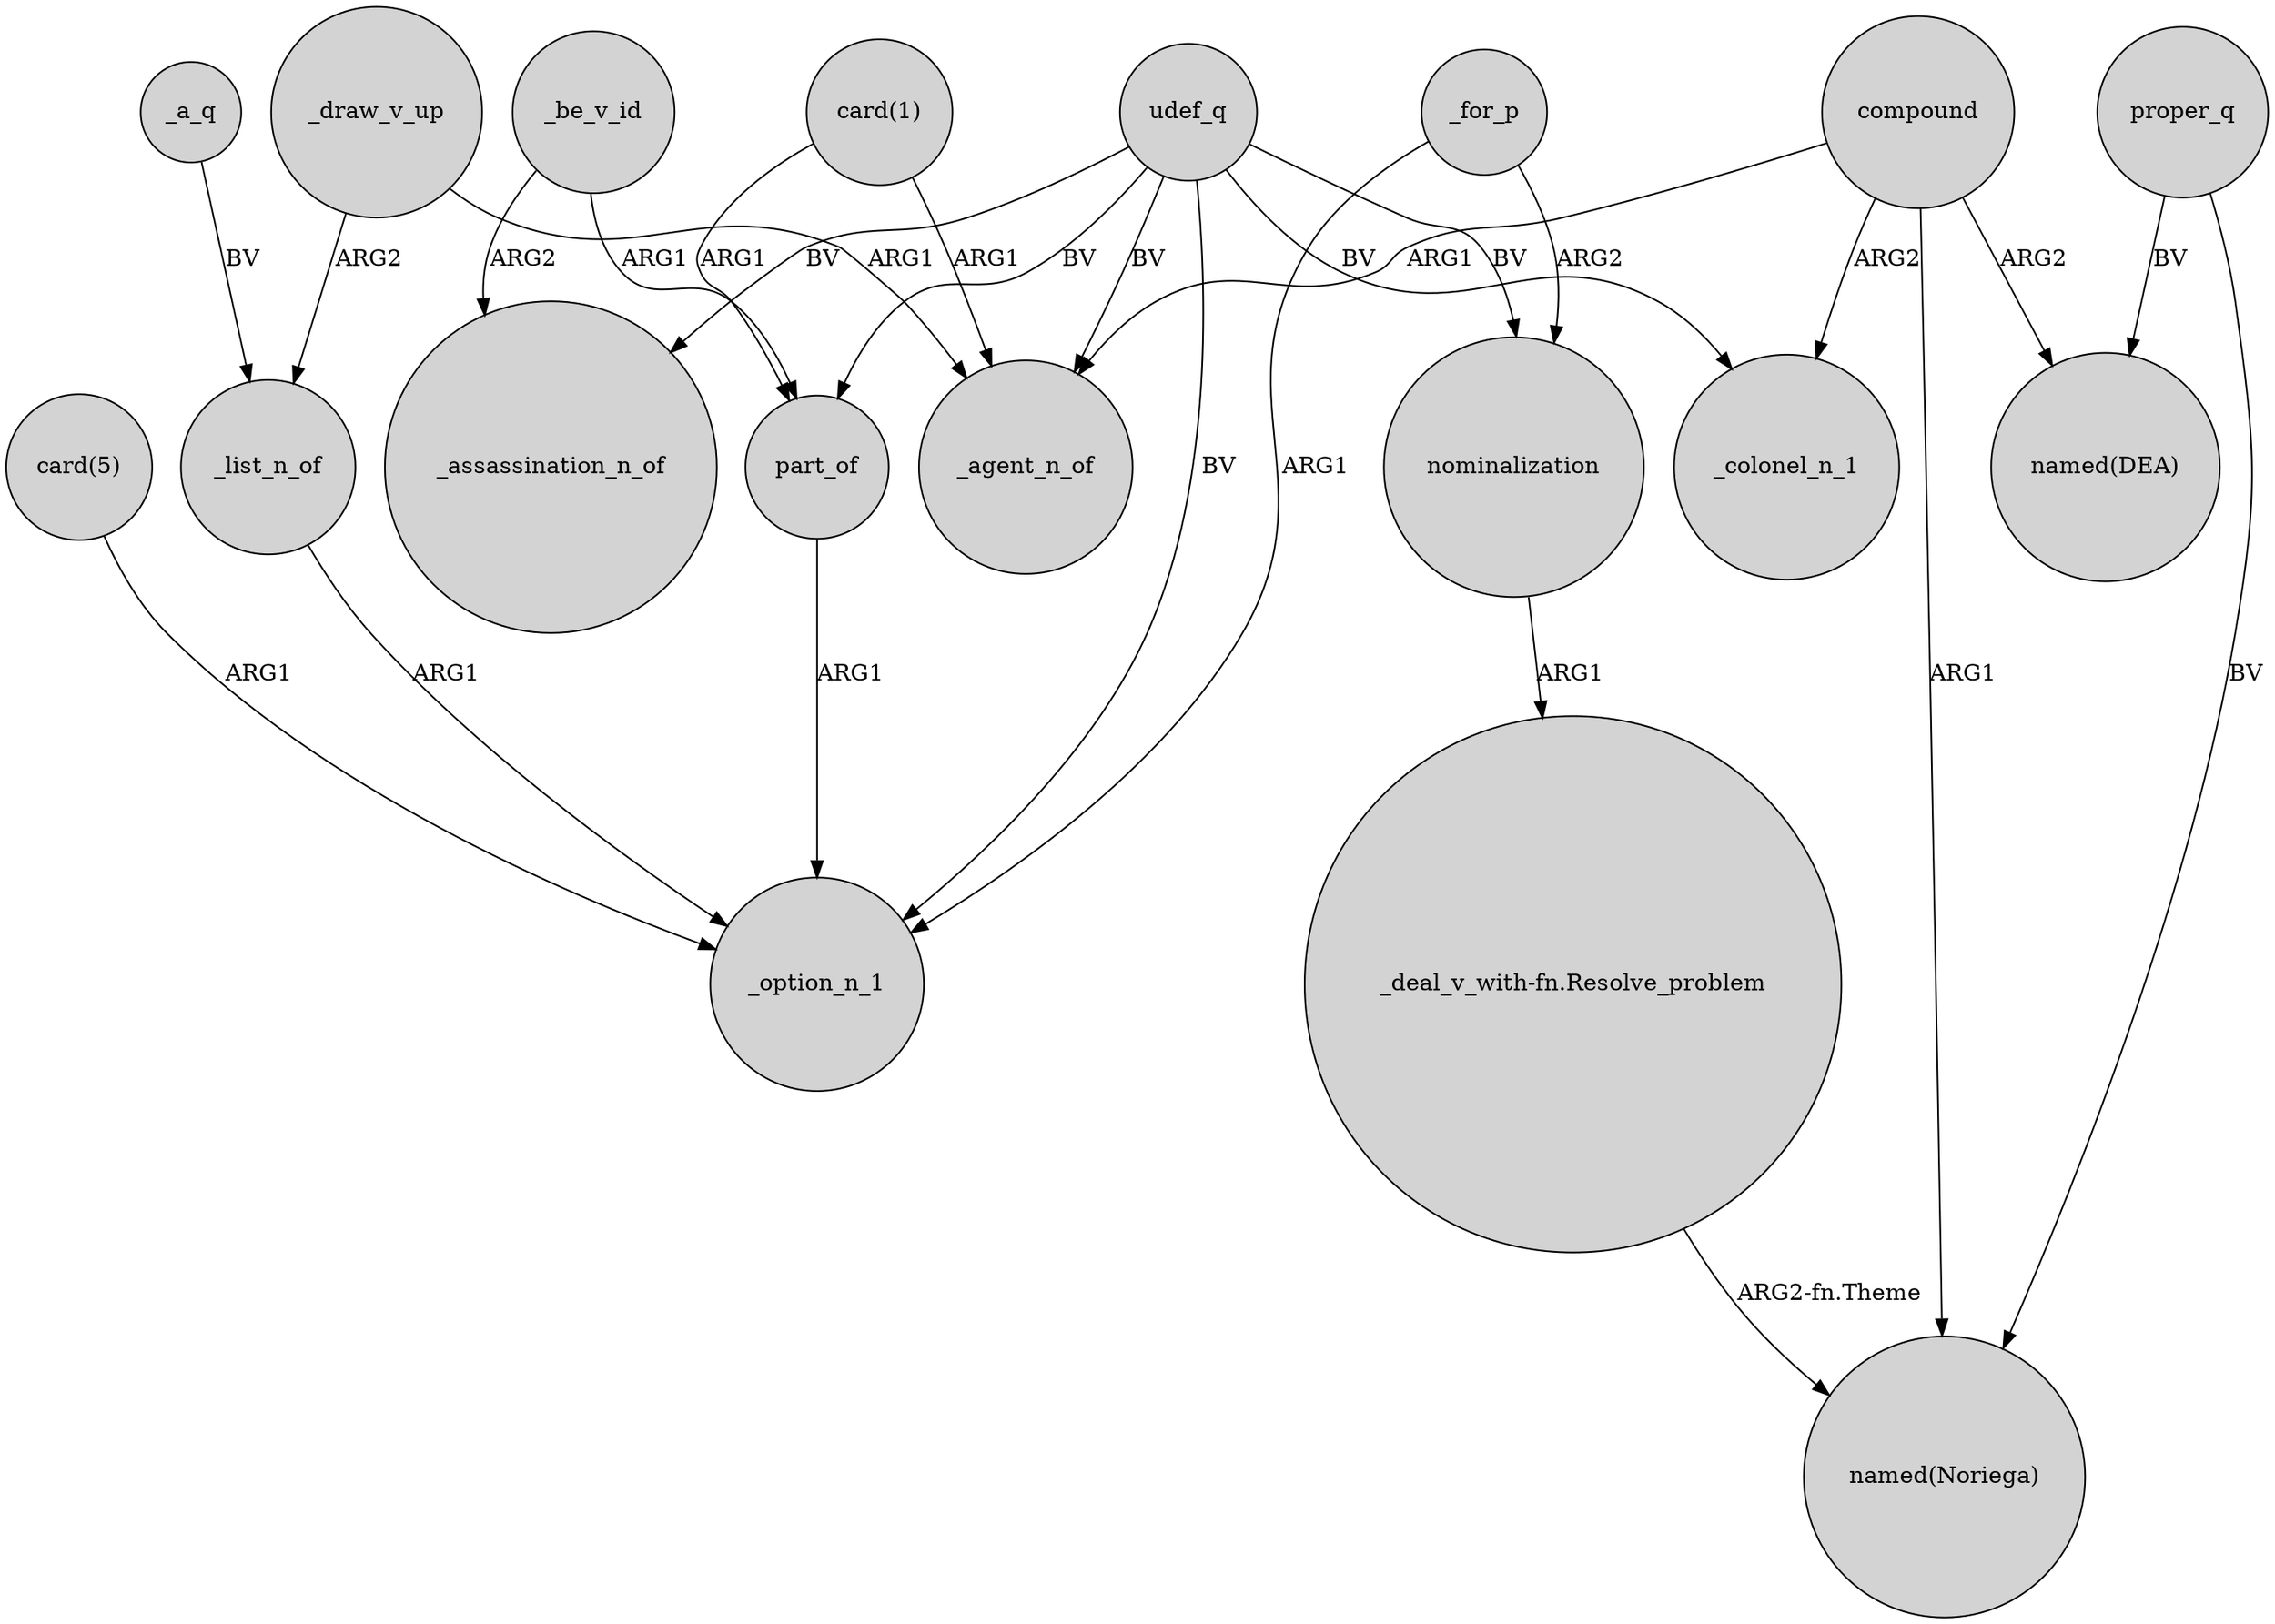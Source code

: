 digraph {
	node [shape=circle style=filled]
	_be_v_id -> part_of [label=ARG1]
	_a_q -> _list_n_of [label=BV]
	"_deal_v_with-fn.Resolve_problem" -> "named(Noriega)" [label="ARG2-fn.Theme"]
	udef_q -> part_of [label=BV]
	udef_q -> _option_n_1 [label=BV]
	nominalization -> "_deal_v_with-fn.Resolve_problem" [label=ARG1]
	_for_p -> nominalization [label=ARG2]
	_draw_v_up -> _list_n_of [label=ARG2]
	proper_q -> "named(Noriega)" [label=BV]
	compound -> "named(DEA)" [label=ARG2]
	udef_q -> _assassination_n_of [label=BV]
	_for_p -> _option_n_1 [label=ARG1]
	compound -> _agent_n_of [label=ARG1]
	compound -> "named(Noriega)" [label=ARG1]
	"card(1)" -> _agent_n_of [label=ARG1]
	part_of -> _option_n_1 [label=ARG1]
	_be_v_id -> _assassination_n_of [label=ARG2]
	udef_q -> nominalization [label=BV]
	"card(1)" -> part_of [label=ARG1]
	_list_n_of -> _option_n_1 [label=ARG1]
	proper_q -> "named(DEA)" [label=BV]
	_draw_v_up -> _agent_n_of [label=ARG1]
	"card(5)" -> _option_n_1 [label=ARG1]
	compound -> _colonel_n_1 [label=ARG2]
	udef_q -> _colonel_n_1 [label=BV]
	udef_q -> _agent_n_of [label=BV]
}
